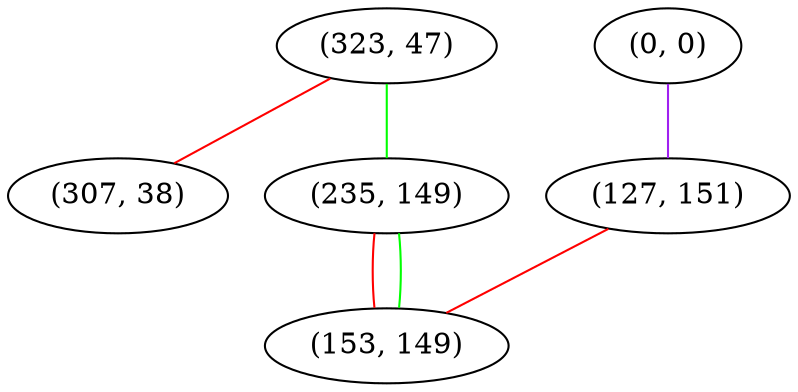 graph "" {
"(323, 47)";
"(0, 0)";
"(307, 38)";
"(127, 151)";
"(235, 149)";
"(153, 149)";
"(323, 47)" -- "(307, 38)"  [color=red, key=0, weight=1];
"(323, 47)" -- "(235, 149)"  [color=green, key=0, weight=2];
"(0, 0)" -- "(127, 151)"  [color=purple, key=0, weight=4];
"(127, 151)" -- "(153, 149)"  [color=red, key=0, weight=1];
"(235, 149)" -- "(153, 149)"  [color=red, key=0, weight=1];
"(235, 149)" -- "(153, 149)"  [color=green, key=1, weight=2];
}
